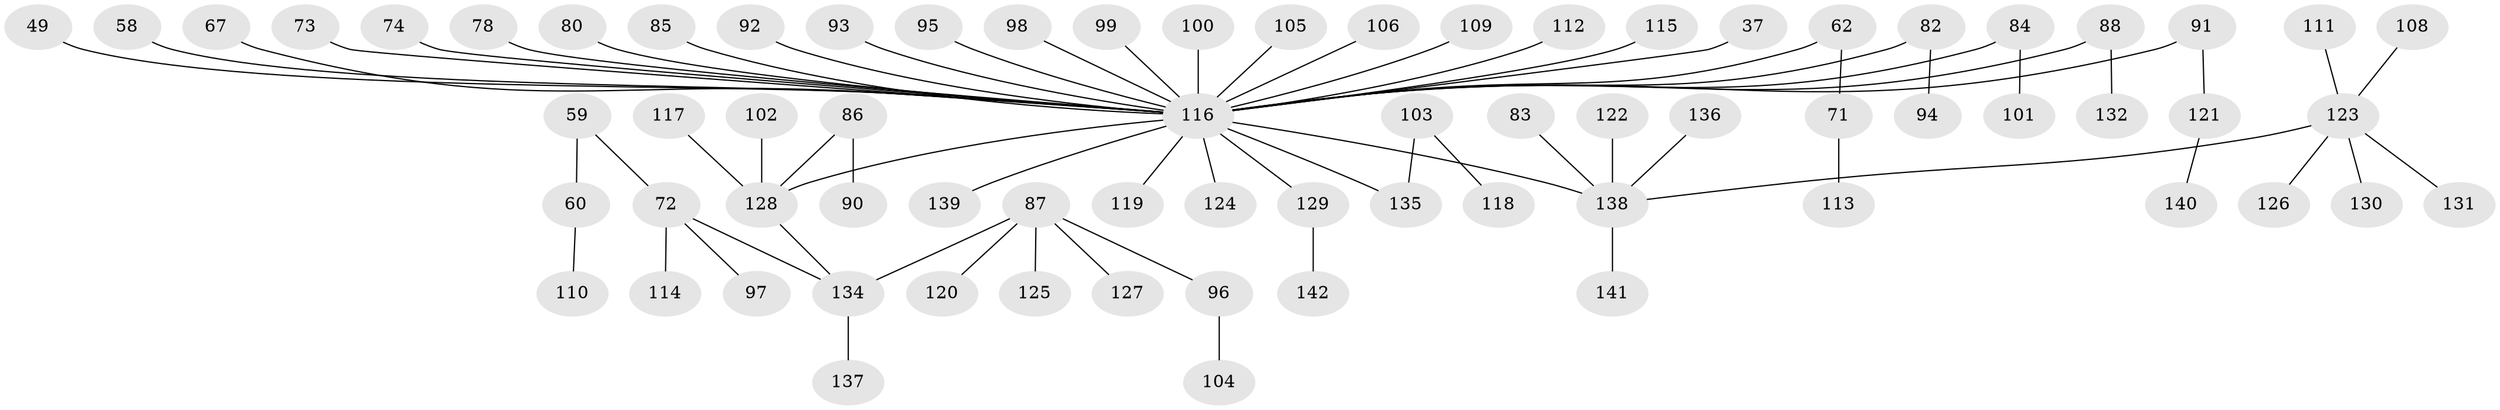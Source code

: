 // original degree distribution, {3: 0.11267605633802817, 9: 0.007042253521126761, 1: 0.4788732394366197, 5: 0.028169014084507043, 6: 0.02112676056338028, 2: 0.2887323943661972, 7: 0.007042253521126761, 4: 0.056338028169014086}
// Generated by graph-tools (version 1.1) at 2025/41/03/09/25 04:41:28]
// undirected, 71 vertices, 70 edges
graph export_dot {
graph [start="1"]
  node [color=gray90,style=filled];
  37;
  49;
  58;
  59;
  60;
  62;
  67;
  71;
  72 [super="+48"];
  73;
  74;
  78;
  80;
  82 [super="+69+75"];
  83;
  84;
  85;
  86;
  87 [super="+54+47"];
  88 [super="+44"];
  90;
  91;
  92;
  93;
  94;
  95;
  96;
  97;
  98;
  99;
  100;
  101;
  102;
  103;
  104;
  105;
  106;
  108;
  109 [super="+51"];
  110;
  111;
  112;
  113;
  114;
  115;
  116 [super="+19+76+24+40+42+55+35"];
  117;
  118;
  119;
  120;
  121;
  122;
  123 [super="+14+45+15+63+66+65"];
  124;
  125;
  126;
  127;
  128 [super="+36+81+53+70"];
  129;
  130;
  131;
  132;
  134 [super="+133"];
  135 [super="+61"];
  136;
  137;
  138 [super="+107"];
  139;
  140;
  141;
  142;
  37 -- 116;
  49 -- 116;
  58 -- 116;
  59 -- 60;
  59 -- 72;
  60 -- 110;
  62 -- 71;
  62 -- 116;
  67 -- 116;
  71 -- 113;
  72 -- 97;
  72 -- 114;
  72 -- 134;
  73 -- 116;
  74 -- 116;
  78 -- 116;
  80 -- 116;
  82 -- 94;
  82 -- 116 [weight=2];
  83 -- 138;
  84 -- 101;
  84 -- 116;
  85 -- 116;
  86 -- 90;
  86 -- 128;
  87 -- 96;
  87 -- 120;
  87 -- 125;
  87 -- 127;
  87 -- 134;
  88 -- 116;
  88 -- 132;
  91 -- 121;
  91 -- 116;
  92 -- 116;
  93 -- 116;
  95 -- 116;
  96 -- 104;
  98 -- 116;
  99 -- 116;
  100 -- 116;
  102 -- 128;
  103 -- 118;
  103 -- 135;
  105 -- 116;
  106 -- 116;
  108 -- 123;
  109 -- 116;
  111 -- 123;
  112 -- 116;
  115 -- 116;
  116 -- 119;
  116 -- 139;
  116 -- 129;
  116 -- 124;
  116 -- 135;
  116 -- 128;
  116 -- 138;
  117 -- 128;
  121 -- 140;
  122 -- 138;
  123 -- 131;
  123 -- 126;
  123 -- 130;
  123 -- 138;
  128 -- 134;
  129 -- 142;
  134 -- 137;
  136 -- 138;
  138 -- 141;
}
